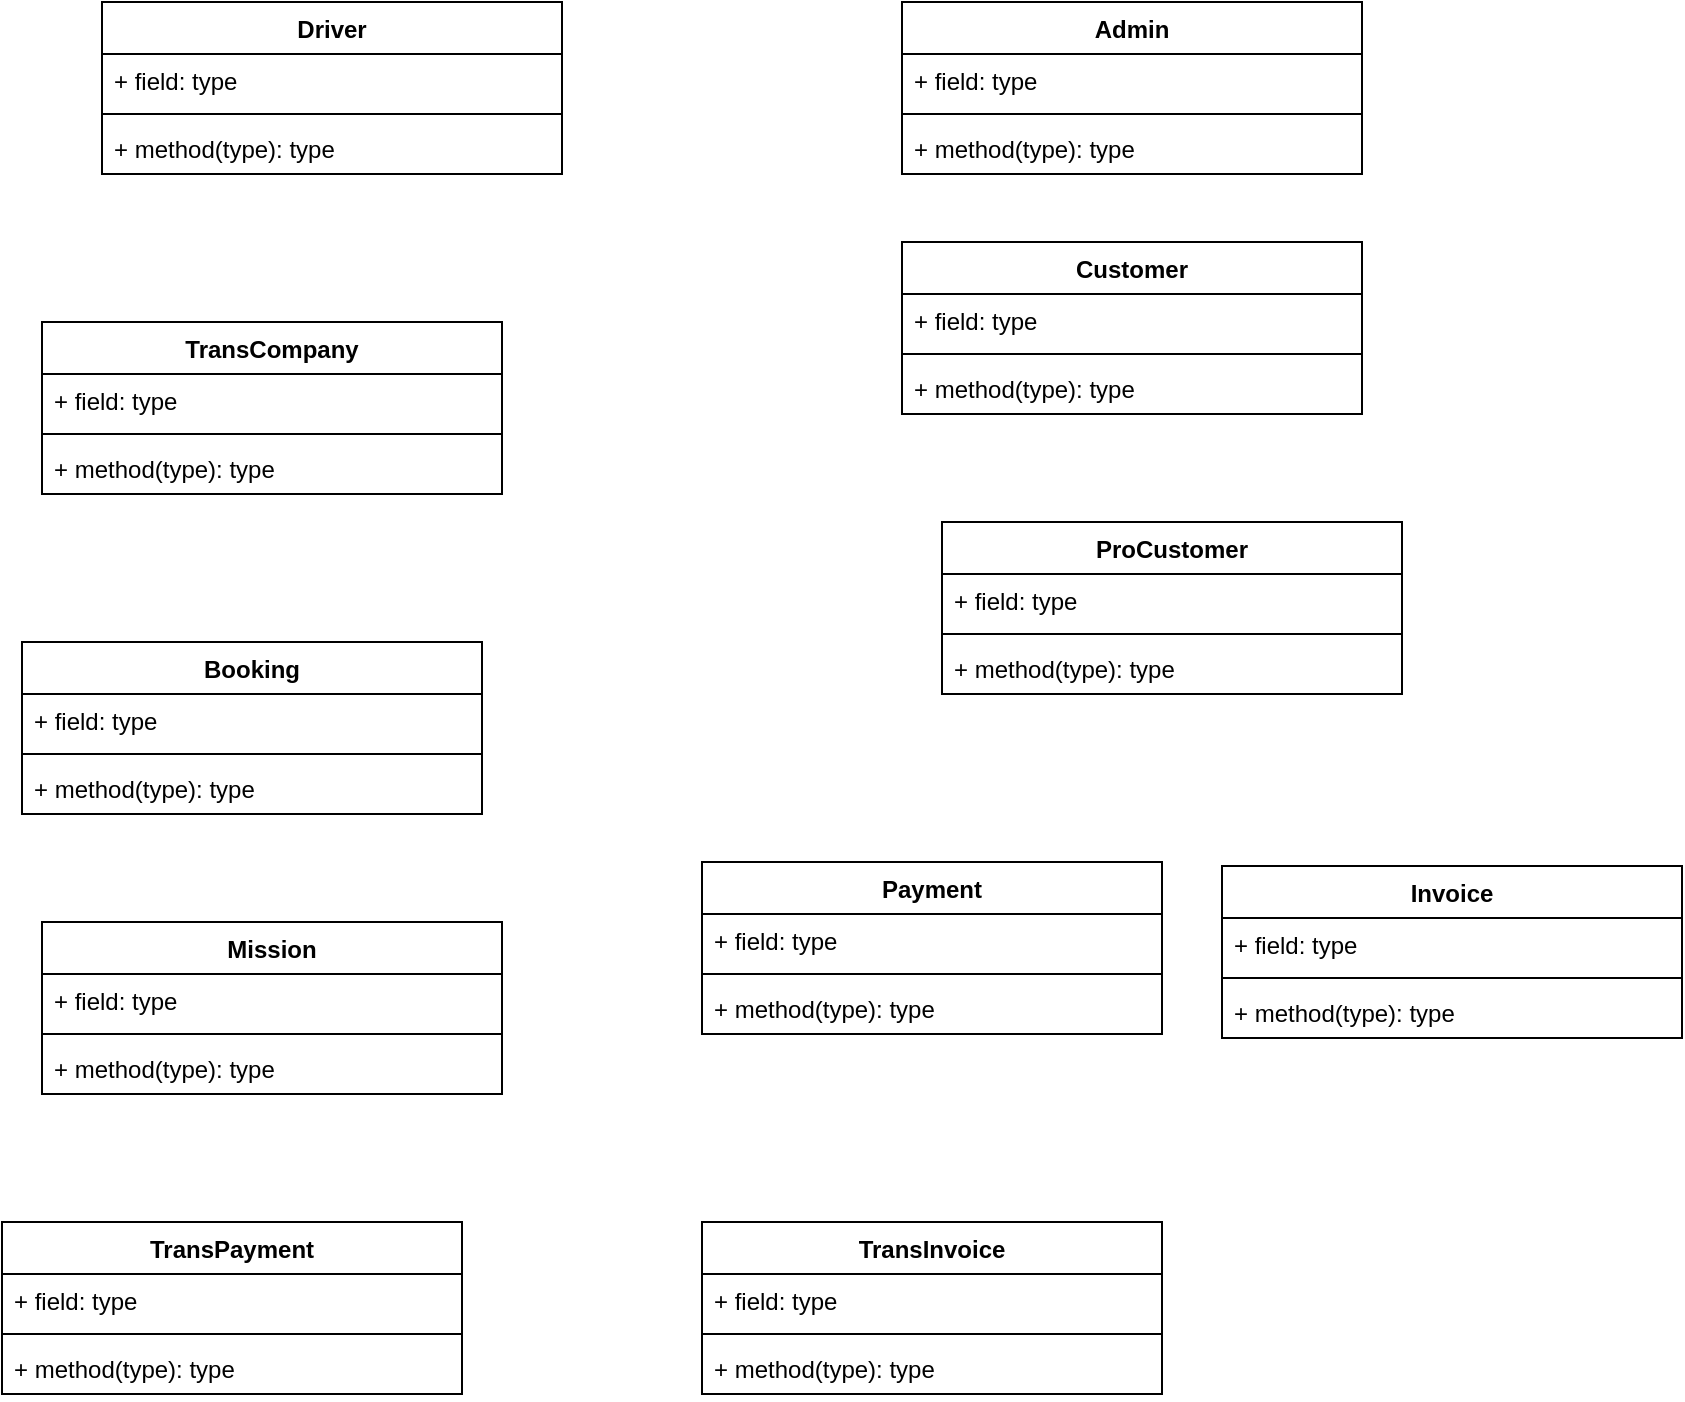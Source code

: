 <mxfile version="14.2.9" type="browser" pages="2"><diagram id="emoU1x5nqO9VEgHDShzO" name="Page-1"><mxGraphModel dx="1554" dy="851" grid="1" gridSize="10" guides="1" tooltips="1" connect="1" arrows="1" fold="1" page="1" pageScale="1" pageWidth="1169" pageHeight="827" math="0" shadow="0"><root><mxCell id="0"/><mxCell id="1" parent="0"/><mxCell id="KuOO_7pDTJIR1sY6ERuw-1" value="Admin" style="swimlane;fontStyle=1;align=center;verticalAlign=top;childLayout=stackLayout;horizontal=1;startSize=26;horizontalStack=0;resizeParent=1;resizeParentMax=0;resizeLast=0;collapsible=1;marginBottom=0;" parent="1" vertex="1"><mxGeometry x="500" y="60" width="230" height="86" as="geometry"/></mxCell><mxCell id="KuOO_7pDTJIR1sY6ERuw-2" value="+ field: type" style="text;strokeColor=none;fillColor=none;align=left;verticalAlign=top;spacingLeft=4;spacingRight=4;overflow=hidden;rotatable=0;points=[[0,0.5],[1,0.5]];portConstraint=eastwest;" parent="KuOO_7pDTJIR1sY6ERuw-1" vertex="1"><mxGeometry y="26" width="230" height="26" as="geometry"/></mxCell><mxCell id="KuOO_7pDTJIR1sY6ERuw-3" value="" style="line;strokeWidth=1;fillColor=none;align=left;verticalAlign=middle;spacingTop=-1;spacingLeft=3;spacingRight=3;rotatable=0;labelPosition=right;points=[];portConstraint=eastwest;" parent="KuOO_7pDTJIR1sY6ERuw-1" vertex="1"><mxGeometry y="52" width="230" height="8" as="geometry"/></mxCell><mxCell id="KuOO_7pDTJIR1sY6ERuw-4" value="+ method(type): type" style="text;strokeColor=none;fillColor=none;align=left;verticalAlign=top;spacingLeft=4;spacingRight=4;overflow=hidden;rotatable=0;points=[[0,0.5],[1,0.5]];portConstraint=eastwest;" parent="KuOO_7pDTJIR1sY6ERuw-1" vertex="1"><mxGeometry y="60" width="230" height="26" as="geometry"/></mxCell><mxCell id="KuOO_7pDTJIR1sY6ERuw-5" value="TransCompany" style="swimlane;fontStyle=1;align=center;verticalAlign=top;childLayout=stackLayout;horizontal=1;startSize=26;horizontalStack=0;resizeParent=1;resizeParentMax=0;resizeLast=0;collapsible=1;marginBottom=0;" parent="1" vertex="1"><mxGeometry x="70" y="220" width="230" height="86" as="geometry"/></mxCell><mxCell id="KuOO_7pDTJIR1sY6ERuw-6" value="+ field: type" style="text;strokeColor=none;fillColor=none;align=left;verticalAlign=top;spacingLeft=4;spacingRight=4;overflow=hidden;rotatable=0;points=[[0,0.5],[1,0.5]];portConstraint=eastwest;" parent="KuOO_7pDTJIR1sY6ERuw-5" vertex="1"><mxGeometry y="26" width="230" height="26" as="geometry"/></mxCell><mxCell id="KuOO_7pDTJIR1sY6ERuw-7" value="" style="line;strokeWidth=1;fillColor=none;align=left;verticalAlign=middle;spacingTop=-1;spacingLeft=3;spacingRight=3;rotatable=0;labelPosition=right;points=[];portConstraint=eastwest;" parent="KuOO_7pDTJIR1sY6ERuw-5" vertex="1"><mxGeometry y="52" width="230" height="8" as="geometry"/></mxCell><mxCell id="KuOO_7pDTJIR1sY6ERuw-8" value="+ method(type): type" style="text;strokeColor=none;fillColor=none;align=left;verticalAlign=top;spacingLeft=4;spacingRight=4;overflow=hidden;rotatable=0;points=[[0,0.5],[1,0.5]];portConstraint=eastwest;" parent="KuOO_7pDTJIR1sY6ERuw-5" vertex="1"><mxGeometry y="60" width="230" height="26" as="geometry"/></mxCell><mxCell id="KuOO_7pDTJIR1sY6ERuw-9" value="Driver" style="swimlane;fontStyle=1;align=center;verticalAlign=top;childLayout=stackLayout;horizontal=1;startSize=26;horizontalStack=0;resizeParent=1;resizeParentMax=0;resizeLast=0;collapsible=1;marginBottom=0;" parent="1" vertex="1"><mxGeometry x="100" y="60" width="230" height="86" as="geometry"/></mxCell><mxCell id="KuOO_7pDTJIR1sY6ERuw-10" value="+ field: type" style="text;strokeColor=none;fillColor=none;align=left;verticalAlign=top;spacingLeft=4;spacingRight=4;overflow=hidden;rotatable=0;points=[[0,0.5],[1,0.5]];portConstraint=eastwest;" parent="KuOO_7pDTJIR1sY6ERuw-9" vertex="1"><mxGeometry y="26" width="230" height="26" as="geometry"/></mxCell><mxCell id="KuOO_7pDTJIR1sY6ERuw-11" value="" style="line;strokeWidth=1;fillColor=none;align=left;verticalAlign=middle;spacingTop=-1;spacingLeft=3;spacingRight=3;rotatable=0;labelPosition=right;points=[];portConstraint=eastwest;" parent="KuOO_7pDTJIR1sY6ERuw-9" vertex="1"><mxGeometry y="52" width="230" height="8" as="geometry"/></mxCell><mxCell id="KuOO_7pDTJIR1sY6ERuw-12" value="+ method(type): type" style="text;strokeColor=none;fillColor=none;align=left;verticalAlign=top;spacingLeft=4;spacingRight=4;overflow=hidden;rotatable=0;points=[[0,0.5],[1,0.5]];portConstraint=eastwest;" parent="KuOO_7pDTJIR1sY6ERuw-9" vertex="1"><mxGeometry y="60" width="230" height="26" as="geometry"/></mxCell><mxCell id="KuOO_7pDTJIR1sY6ERuw-13" value="Customer" style="swimlane;fontStyle=1;align=center;verticalAlign=top;childLayout=stackLayout;horizontal=1;startSize=26;horizontalStack=0;resizeParent=1;resizeParentMax=0;resizeLast=0;collapsible=1;marginBottom=0;" parent="1" vertex="1"><mxGeometry x="500" y="180" width="230" height="86" as="geometry"/></mxCell><mxCell id="KuOO_7pDTJIR1sY6ERuw-14" value="+ field: type" style="text;strokeColor=none;fillColor=none;align=left;verticalAlign=top;spacingLeft=4;spacingRight=4;overflow=hidden;rotatable=0;points=[[0,0.5],[1,0.5]];portConstraint=eastwest;" parent="KuOO_7pDTJIR1sY6ERuw-13" vertex="1"><mxGeometry y="26" width="230" height="26" as="geometry"/></mxCell><mxCell id="KuOO_7pDTJIR1sY6ERuw-15" value="" style="line;strokeWidth=1;fillColor=none;align=left;verticalAlign=middle;spacingTop=-1;spacingLeft=3;spacingRight=3;rotatable=0;labelPosition=right;points=[];portConstraint=eastwest;" parent="KuOO_7pDTJIR1sY6ERuw-13" vertex="1"><mxGeometry y="52" width="230" height="8" as="geometry"/></mxCell><mxCell id="KuOO_7pDTJIR1sY6ERuw-16" value="+ method(type): type" style="text;strokeColor=none;fillColor=none;align=left;verticalAlign=top;spacingLeft=4;spacingRight=4;overflow=hidden;rotatable=0;points=[[0,0.5],[1,0.5]];portConstraint=eastwest;" parent="KuOO_7pDTJIR1sY6ERuw-13" vertex="1"><mxGeometry y="60" width="230" height="26" as="geometry"/></mxCell><mxCell id="KuOO_7pDTJIR1sY6ERuw-17" value="ProCustomer" style="swimlane;fontStyle=1;align=center;verticalAlign=top;childLayout=stackLayout;horizontal=1;startSize=26;horizontalStack=0;resizeParent=1;resizeParentMax=0;resizeLast=0;collapsible=1;marginBottom=0;" parent="1" vertex="1"><mxGeometry x="520" y="320" width="230" height="86" as="geometry"/></mxCell><mxCell id="KuOO_7pDTJIR1sY6ERuw-18" value="+ field: type" style="text;strokeColor=none;fillColor=none;align=left;verticalAlign=top;spacingLeft=4;spacingRight=4;overflow=hidden;rotatable=0;points=[[0,0.5],[1,0.5]];portConstraint=eastwest;" parent="KuOO_7pDTJIR1sY6ERuw-17" vertex="1"><mxGeometry y="26" width="230" height="26" as="geometry"/></mxCell><mxCell id="KuOO_7pDTJIR1sY6ERuw-19" value="" style="line;strokeWidth=1;fillColor=none;align=left;verticalAlign=middle;spacingTop=-1;spacingLeft=3;spacingRight=3;rotatable=0;labelPosition=right;points=[];portConstraint=eastwest;" parent="KuOO_7pDTJIR1sY6ERuw-17" vertex="1"><mxGeometry y="52" width="230" height="8" as="geometry"/></mxCell><mxCell id="KuOO_7pDTJIR1sY6ERuw-20" value="+ method(type): type" style="text;strokeColor=none;fillColor=none;align=left;verticalAlign=top;spacingLeft=4;spacingRight=4;overflow=hidden;rotatable=0;points=[[0,0.5],[1,0.5]];portConstraint=eastwest;" parent="KuOO_7pDTJIR1sY6ERuw-17" vertex="1"><mxGeometry y="60" width="230" height="26" as="geometry"/></mxCell><mxCell id="KuOO_7pDTJIR1sY6ERuw-21" value="Booking" style="swimlane;fontStyle=1;align=center;verticalAlign=top;childLayout=stackLayout;horizontal=1;startSize=26;horizontalStack=0;resizeParent=1;resizeParentMax=0;resizeLast=0;collapsible=1;marginBottom=0;" parent="1" vertex="1"><mxGeometry x="60" y="380" width="230" height="86" as="geometry"/></mxCell><mxCell id="KuOO_7pDTJIR1sY6ERuw-22" value="+ field: type" style="text;strokeColor=none;fillColor=none;align=left;verticalAlign=top;spacingLeft=4;spacingRight=4;overflow=hidden;rotatable=0;points=[[0,0.5],[1,0.5]];portConstraint=eastwest;" parent="KuOO_7pDTJIR1sY6ERuw-21" vertex="1"><mxGeometry y="26" width="230" height="26" as="geometry"/></mxCell><mxCell id="KuOO_7pDTJIR1sY6ERuw-23" value="" style="line;strokeWidth=1;fillColor=none;align=left;verticalAlign=middle;spacingTop=-1;spacingLeft=3;spacingRight=3;rotatable=0;labelPosition=right;points=[];portConstraint=eastwest;" parent="KuOO_7pDTJIR1sY6ERuw-21" vertex="1"><mxGeometry y="52" width="230" height="8" as="geometry"/></mxCell><mxCell id="KuOO_7pDTJIR1sY6ERuw-24" value="+ method(type): type" style="text;strokeColor=none;fillColor=none;align=left;verticalAlign=top;spacingLeft=4;spacingRight=4;overflow=hidden;rotatable=0;points=[[0,0.5],[1,0.5]];portConstraint=eastwest;" parent="KuOO_7pDTJIR1sY6ERuw-21" vertex="1"><mxGeometry y="60" width="230" height="26" as="geometry"/></mxCell><mxCell id="KuOO_7pDTJIR1sY6ERuw-25" value="Mission" style="swimlane;fontStyle=1;align=center;verticalAlign=top;childLayout=stackLayout;horizontal=1;startSize=26;horizontalStack=0;resizeParent=1;resizeParentMax=0;resizeLast=0;collapsible=1;marginBottom=0;" parent="1" vertex="1"><mxGeometry x="70" y="520" width="230" height="86" as="geometry"/></mxCell><mxCell id="KuOO_7pDTJIR1sY6ERuw-26" value="+ field: type" style="text;strokeColor=none;fillColor=none;align=left;verticalAlign=top;spacingLeft=4;spacingRight=4;overflow=hidden;rotatable=0;points=[[0,0.5],[1,0.5]];portConstraint=eastwest;" parent="KuOO_7pDTJIR1sY6ERuw-25" vertex="1"><mxGeometry y="26" width="230" height="26" as="geometry"/></mxCell><mxCell id="KuOO_7pDTJIR1sY6ERuw-27" value="" style="line;strokeWidth=1;fillColor=none;align=left;verticalAlign=middle;spacingTop=-1;spacingLeft=3;spacingRight=3;rotatable=0;labelPosition=right;points=[];portConstraint=eastwest;" parent="KuOO_7pDTJIR1sY6ERuw-25" vertex="1"><mxGeometry y="52" width="230" height="8" as="geometry"/></mxCell><mxCell id="KuOO_7pDTJIR1sY6ERuw-28" value="+ method(type): type" style="text;strokeColor=none;fillColor=none;align=left;verticalAlign=top;spacingLeft=4;spacingRight=4;overflow=hidden;rotatable=0;points=[[0,0.5],[1,0.5]];portConstraint=eastwest;" parent="KuOO_7pDTJIR1sY6ERuw-25" vertex="1"><mxGeometry y="60" width="230" height="26" as="geometry"/></mxCell><mxCell id="KuOO_7pDTJIR1sY6ERuw-33" value="TransInvoice" style="swimlane;fontStyle=1;align=center;verticalAlign=top;childLayout=stackLayout;horizontal=1;startSize=26;horizontalStack=0;resizeParent=1;resizeParentMax=0;resizeLast=0;collapsible=1;marginBottom=0;" parent="1" vertex="1"><mxGeometry x="400" y="670" width="230" height="86" as="geometry"/></mxCell><mxCell id="KuOO_7pDTJIR1sY6ERuw-34" value="+ field: type" style="text;strokeColor=none;fillColor=none;align=left;verticalAlign=top;spacingLeft=4;spacingRight=4;overflow=hidden;rotatable=0;points=[[0,0.5],[1,0.5]];portConstraint=eastwest;" parent="KuOO_7pDTJIR1sY6ERuw-33" vertex="1"><mxGeometry y="26" width="230" height="26" as="geometry"/></mxCell><mxCell id="KuOO_7pDTJIR1sY6ERuw-35" value="" style="line;strokeWidth=1;fillColor=none;align=left;verticalAlign=middle;spacingTop=-1;spacingLeft=3;spacingRight=3;rotatable=0;labelPosition=right;points=[];portConstraint=eastwest;" parent="KuOO_7pDTJIR1sY6ERuw-33" vertex="1"><mxGeometry y="52" width="230" height="8" as="geometry"/></mxCell><mxCell id="KuOO_7pDTJIR1sY6ERuw-36" value="+ method(type): type" style="text;strokeColor=none;fillColor=none;align=left;verticalAlign=top;spacingLeft=4;spacingRight=4;overflow=hidden;rotatable=0;points=[[0,0.5],[1,0.5]];portConstraint=eastwest;" parent="KuOO_7pDTJIR1sY6ERuw-33" vertex="1"><mxGeometry y="60" width="230" height="26" as="geometry"/></mxCell><mxCell id="KuOO_7pDTJIR1sY6ERuw-37" value="Payment" style="swimlane;fontStyle=1;align=center;verticalAlign=top;childLayout=stackLayout;horizontal=1;startSize=26;horizontalStack=0;resizeParent=1;resizeParentMax=0;resizeLast=0;collapsible=1;marginBottom=0;" parent="1" vertex="1"><mxGeometry x="400" y="490" width="230" height="86" as="geometry"/></mxCell><mxCell id="KuOO_7pDTJIR1sY6ERuw-38" value="+ field: type" style="text;strokeColor=none;fillColor=none;align=left;verticalAlign=top;spacingLeft=4;spacingRight=4;overflow=hidden;rotatable=0;points=[[0,0.5],[1,0.5]];portConstraint=eastwest;" parent="KuOO_7pDTJIR1sY6ERuw-37" vertex="1"><mxGeometry y="26" width="230" height="26" as="geometry"/></mxCell><mxCell id="KuOO_7pDTJIR1sY6ERuw-39" value="" style="line;strokeWidth=1;fillColor=none;align=left;verticalAlign=middle;spacingTop=-1;spacingLeft=3;spacingRight=3;rotatable=0;labelPosition=right;points=[];portConstraint=eastwest;" parent="KuOO_7pDTJIR1sY6ERuw-37" vertex="1"><mxGeometry y="52" width="230" height="8" as="geometry"/></mxCell><mxCell id="KuOO_7pDTJIR1sY6ERuw-40" value="+ method(type): type" style="text;strokeColor=none;fillColor=none;align=left;verticalAlign=top;spacingLeft=4;spacingRight=4;overflow=hidden;rotatable=0;points=[[0,0.5],[1,0.5]];portConstraint=eastwest;" parent="KuOO_7pDTJIR1sY6ERuw-37" vertex="1"><mxGeometry y="60" width="230" height="26" as="geometry"/></mxCell><mxCell id="KuOO_7pDTJIR1sY6ERuw-42" value="TransPayment" style="swimlane;fontStyle=1;align=center;verticalAlign=top;childLayout=stackLayout;horizontal=1;startSize=26;horizontalStack=0;resizeParent=1;resizeParentMax=0;resizeLast=0;collapsible=1;marginBottom=0;" parent="1" vertex="1"><mxGeometry x="50" y="670" width="230" height="86" as="geometry"/></mxCell><mxCell id="KuOO_7pDTJIR1sY6ERuw-43" value="+ field: type" style="text;strokeColor=none;fillColor=none;align=left;verticalAlign=top;spacingLeft=4;spacingRight=4;overflow=hidden;rotatable=0;points=[[0,0.5],[1,0.5]];portConstraint=eastwest;" parent="KuOO_7pDTJIR1sY6ERuw-42" vertex="1"><mxGeometry y="26" width="230" height="26" as="geometry"/></mxCell><mxCell id="KuOO_7pDTJIR1sY6ERuw-44" value="" style="line;strokeWidth=1;fillColor=none;align=left;verticalAlign=middle;spacingTop=-1;spacingLeft=3;spacingRight=3;rotatable=0;labelPosition=right;points=[];portConstraint=eastwest;" parent="KuOO_7pDTJIR1sY6ERuw-42" vertex="1"><mxGeometry y="52" width="230" height="8" as="geometry"/></mxCell><mxCell id="KuOO_7pDTJIR1sY6ERuw-45" value="+ method(type): type" style="text;strokeColor=none;fillColor=none;align=left;verticalAlign=top;spacingLeft=4;spacingRight=4;overflow=hidden;rotatable=0;points=[[0,0.5],[1,0.5]];portConstraint=eastwest;" parent="KuOO_7pDTJIR1sY6ERuw-42" vertex="1"><mxGeometry y="60" width="230" height="26" as="geometry"/></mxCell><mxCell id="KuOO_7pDTJIR1sY6ERuw-29" value="Invoice" style="swimlane;fontStyle=1;align=center;verticalAlign=top;childLayout=stackLayout;horizontal=1;startSize=26;horizontalStack=0;resizeParent=1;resizeParentMax=0;resizeLast=0;collapsible=1;marginBottom=0;" parent="1" vertex="1"><mxGeometry x="660" y="492" width="230" height="86" as="geometry"/></mxCell><mxCell id="KuOO_7pDTJIR1sY6ERuw-30" value="+ field: type" style="text;strokeColor=none;fillColor=none;align=left;verticalAlign=top;spacingLeft=4;spacingRight=4;overflow=hidden;rotatable=0;points=[[0,0.5],[1,0.5]];portConstraint=eastwest;" parent="KuOO_7pDTJIR1sY6ERuw-29" vertex="1"><mxGeometry y="26" width="230" height="26" as="geometry"/></mxCell><mxCell id="KuOO_7pDTJIR1sY6ERuw-31" value="" style="line;strokeWidth=1;fillColor=none;align=left;verticalAlign=middle;spacingTop=-1;spacingLeft=3;spacingRight=3;rotatable=0;labelPosition=right;points=[];portConstraint=eastwest;" parent="KuOO_7pDTJIR1sY6ERuw-29" vertex="1"><mxGeometry y="52" width="230" height="8" as="geometry"/></mxCell><mxCell id="KuOO_7pDTJIR1sY6ERuw-32" value="+ method(type): type" style="text;strokeColor=none;fillColor=none;align=left;verticalAlign=top;spacingLeft=4;spacingRight=4;overflow=hidden;rotatable=0;points=[[0,0.5],[1,0.5]];portConstraint=eastwest;" parent="KuOO_7pDTJIR1sY6ERuw-29" vertex="1"><mxGeometry y="60" width="230" height="26" as="geometry"/></mxCell></root></mxGraphModel></diagram><diagram id="LLFzc17lpZxgN8_OgWI-" name="Page-2"><mxGraphModel dx="1554" dy="851" grid="0" gridSize="10" guides="1" tooltips="1" connect="1" arrows="1" fold="1" page="0" pageScale="1" pageWidth="1169" pageHeight="827" math="0" shadow="0"><root><mxCell id="p502leMbT9vu24kWBY64-0"/><mxCell id="p502leMbT9vu24kWBY64-1" parent="p502leMbT9vu24kWBY64-0"/><mxCell id="msqgYgZvrVYm2vorMt4F-0" value="Admin&#10;" style="swimlane;fontStyle=1;align=center;verticalAlign=top;childLayout=stackLayout;horizontal=1;startSize=26;horizontalStack=0;resizeParent=1;resizeParentMax=0;resizeLast=0;collapsible=1;marginBottom=0;" parent="p502leMbT9vu24kWBY64-1" vertex="1"><mxGeometry x="10" y="30" width="240" height="450" as="geometry"><mxRectangle x="120" y="60" width="70" height="26" as="alternateBounds"/></mxGeometry></mxCell><mxCell id="msqgYgZvrVYm2vorMt4F-1" value="+ accountType: Enum (superadmin,admin)" style="text;strokeColor=none;fillColor=#A9C4EB;align=left;verticalAlign=top;spacingLeft=4;spacingRight=4;overflow=hidden;rotatable=0;points=[[0,0.5],[1,0.5]];portConstraint=eastwest;shadow=1;" parent="msqgYgZvrVYm2vorMt4F-0" vertex="1"><mxGeometry y="26" width="240" height="26" as="geometry"/></mxCell><mxCell id="msqgYgZvrVYm2vorMt4F-9" value="+ firstName: String" style="text;strokeColor=none;fillColor=#A9C4EB;align=left;verticalAlign=top;spacingLeft=4;spacingRight=4;overflow=hidden;rotatable=0;points=[[0,0.5],[1,0.5]];portConstraint=eastwest;" parent="msqgYgZvrVYm2vorMt4F-0" vertex="1"><mxGeometry y="52" width="240" height="26" as="geometry"/></mxCell><mxCell id="msqgYgZvrVYm2vorMt4F-10" value="+ lastName: String" style="text;strokeColor=none;fillColor=#A9C4EB;align=left;verticalAlign=top;spacingLeft=4;spacingRight=4;overflow=hidden;rotatable=0;points=[[0,0.5],[1,0.5]];portConstraint=eastwest;" parent="msqgYgZvrVYm2vorMt4F-0" vertex="1"><mxGeometry y="78" width="240" height="26" as="geometry"/></mxCell><mxCell id="msqgYgZvrVYm2vorMt4F-11" value="+ email: String" style="text;strokeColor=none;fillColor=#A9C4EB;align=left;verticalAlign=top;spacingLeft=4;spacingRight=4;overflow=hidden;rotatable=0;points=[[0,0.5],[1,0.5]];portConstraint=eastwest;" parent="msqgYgZvrVYm2vorMt4F-0" vertex="1"><mxGeometry y="104" width="240" height="26" as="geometry"/></mxCell><mxCell id="msqgYgZvrVYm2vorMt4F-12" value="+ password: String" style="text;strokeColor=none;fillColor=#A9C4EB;align=left;verticalAlign=top;spacingLeft=4;spacingRight=4;overflow=hidden;rotatable=0;points=[[0,0.5],[1,0.5]];portConstraint=eastwest;" parent="msqgYgZvrVYm2vorMt4F-0" vertex="1"><mxGeometry y="130" width="240" height="26" as="geometry"/></mxCell><mxCell id="msqgYgZvrVYm2vorMt4F-13" value="+ phone: String" style="text;strokeColor=none;fillColor=#A9C4EB;align=left;verticalAlign=top;spacingLeft=4;spacingRight=4;overflow=hidden;rotatable=0;points=[[0,0.5],[1,0.5]];portConstraint=eastwest;" parent="msqgYgZvrVYm2vorMt4F-0" vertex="1"><mxGeometry y="156" width="240" height="26" as="geometry"/></mxCell><mxCell id="msqgYgZvrVYm2vorMt4F-14" value="+ adminCreatedAt: Date" style="text;strokeColor=none;fillColor=#A9C4EB;align=left;verticalAlign=top;spacingLeft=4;spacingRight=4;overflow=hidden;rotatable=0;points=[[0,0.5],[1,0.5]];portConstraint=eastwest;" parent="msqgYgZvrVYm2vorMt4F-0" vertex="1"><mxGeometry y="182" width="240" height="26" as="geometry"/></mxCell><mxCell id="msqgYgZvrVYm2vorMt4F-15" value="+ adminUpdatedAt: Date" style="text;strokeColor=none;fillColor=#A9C4EB;align=left;verticalAlign=top;spacingLeft=4;spacingRight=4;overflow=hidden;rotatable=0;points=[[0,0.5],[1,0.5]];portConstraint=eastwest;" parent="msqgYgZvrVYm2vorMt4F-0" vertex="1"><mxGeometry y="208" width="240" height="26" as="geometry"/></mxCell><mxCell id="msqgYgZvrVYm2vorMt4F-16" value="+ lastLogin: Date" style="text;strokeColor=none;fillColor=#A9C4EB;align=left;verticalAlign=top;spacingLeft=4;spacingRight=4;overflow=hidden;rotatable=0;points=[[0,0.5],[1,0.5]];portConstraint=eastwest;" parent="msqgYgZvrVYm2vorMt4F-0" vertex="1"><mxGeometry y="234" width="240" height="26" as="geometry"/></mxCell><mxCell id="msqgYgZvrVYm2vorMt4F-17" value="+ status: Boolean" style="text;strokeColor=none;fillColor=#A9C4EB;align=left;verticalAlign=top;spacingLeft=4;spacingRight=4;overflow=hidden;rotatable=0;points=[[0,0.5],[1,0.5]];portConstraint=eastwest;" parent="msqgYgZvrVYm2vorMt4F-0" vertex="1"><mxGeometry y="260" width="240" height="26" as="geometry"/></mxCell><mxCell id="msqgYgZvrVYm2vorMt4F-18" value="+ avatar: String" style="text;strokeColor=none;fillColor=#A9C4EB;align=left;verticalAlign=top;spacingLeft=4;spacingRight=4;overflow=hidden;rotatable=0;points=[[0,0.5],[1,0.5]];portConstraint=eastwest;" parent="msqgYgZvrVYm2vorMt4F-0" vertex="1"><mxGeometry y="286" width="240" height="26" as="geometry"/></mxCell><mxCell id="msqgYgZvrVYm2vorMt4F-2" value="" style="line;strokeWidth=1;fillColor=none;align=left;verticalAlign=middle;spacingTop=-1;spacingLeft=3;spacingRight=3;rotatable=0;labelPosition=right;points=[];portConstraint=eastwest;" parent="msqgYgZvrVYm2vorMt4F-0" vertex="1"><mxGeometry y="312" width="240" height="8" as="geometry"/></mxCell><mxCell id="msqgYgZvrVYm2vorMt4F-3" value="+ lookup(email): Object" style="text;strokeColor=none;align=left;verticalAlign=top;spacingLeft=4;spacingRight=4;overflow=hidden;rotatable=0;points=[[0,0.5],[1,0.5]];portConstraint=eastwest;fillColor=#FFCE9F;" parent="msqgYgZvrVYm2vorMt4F-0" vertex="1"><mxGeometry y="320" width="240" height="26" as="geometry"/></mxCell><mxCell id="msqgYgZvrVYm2vorMt4F-19" value="+ generateAuthToken(): String" style="text;strokeColor=none;align=left;verticalAlign=top;spacingLeft=4;spacingRight=4;overflow=hidden;rotatable=0;points=[[0,0.5],[1,0.5]];portConstraint=eastwest;fillColor=#FFCE9F;" parent="msqgYgZvrVYm2vorMt4F-0" vertex="1"><mxGeometry y="346" width="240" height="26" as="geometry"/></mxCell><mxCell id="msqgYgZvrVYm2vorMt4F-20" value="+ validateAdminLogin()" style="text;strokeColor=none;align=left;verticalAlign=top;spacingLeft=4;spacingRight=4;overflow=hidden;rotatable=0;points=[[0,0.5],[1,0.5]];portConstraint=eastwest;fillColor=#FFCE9F;" parent="msqgYgZvrVYm2vorMt4F-0" vertex="1"><mxGeometry y="372" width="240" height="26" as="geometry"/></mxCell><mxCell id="msqgYgZvrVYm2vorMt4F-21" value="+ validateAdminCreation()" style="text;strokeColor=none;align=left;verticalAlign=top;spacingLeft=4;spacingRight=4;overflow=hidden;rotatable=0;points=[[0,0.5],[1,0.5]];portConstraint=eastwest;fillColor=#FFCE9F;" parent="msqgYgZvrVYm2vorMt4F-0" vertex="1"><mxGeometry y="398" width="240" height="26" as="geometry"/></mxCell><mxCell id="msqgYgZvrVYm2vorMt4F-22" value="+ validateAdminUpdate()" style="text;strokeColor=none;align=left;verticalAlign=top;spacingLeft=4;spacingRight=4;overflow=hidden;rotatable=0;points=[[0,0.5],[1,0.5]];portConstraint=eastwest;fillColor=#FFCE9F;" parent="msqgYgZvrVYm2vorMt4F-0" vertex="1"><mxGeometry y="424" width="240" height="26" as="geometry"/></mxCell><mxCell id="msqgYgZvrVYm2vorMt4F-23" value="Customer" style="swimlane;fontStyle=1;align=center;verticalAlign=top;childLayout=stackLayout;horizontal=1;startSize=26;horizontalStack=0;resizeParent=1;resizeParentMax=0;resizeLast=0;collapsible=1;marginBottom=0;" parent="p502leMbT9vu24kWBY64-1" vertex="1"><mxGeometry x="280" y="30" width="220" height="632" as="geometry"><mxRectangle x="120" y="60" width="70" height="26" as="alternateBounds"/></mxGeometry></mxCell><mxCell id="msqgYgZvrVYm2vorMt4F-24" value="+ accountType: Enum (particular, pro)" style="text;strokeColor=none;fillColor=#A9C4EB;align=left;verticalAlign=top;spacingLeft=4;spacingRight=4;overflow=hidden;rotatable=0;points=[[0,0.5],[1,0.5]];portConstraint=eastwest;shadow=1;" parent="msqgYgZvrVYm2vorMt4F-23" vertex="1"><mxGeometry y="26" width="220" height="26" as="geometry"/></mxCell><mxCell id="msqgYgZvrVYm2vorMt4F-25" value="+ firstName: String" style="text;strokeColor=none;fillColor=#A9C4EB;align=left;verticalAlign=top;spacingLeft=4;spacingRight=4;overflow=hidden;rotatable=0;points=[[0,0.5],[1,0.5]];portConstraint=eastwest;" parent="msqgYgZvrVYm2vorMt4F-23" vertex="1"><mxGeometry y="52" width="220" height="26" as="geometry"/></mxCell><mxCell id="msqgYgZvrVYm2vorMt4F-26" value="+ lastName: String" style="text;strokeColor=none;fillColor=#A9C4EB;align=left;verticalAlign=top;spacingLeft=4;spacingRight=4;overflow=hidden;rotatable=0;points=[[0,0.5],[1,0.5]];portConstraint=eastwest;" parent="msqgYgZvrVYm2vorMt4F-23" vertex="1"><mxGeometry y="78" width="220" height="26" as="geometry"/></mxCell><mxCell id="msqgYgZvrVYm2vorMt4F-27" value="+ email: String" style="text;strokeColor=none;fillColor=#A9C4EB;align=left;verticalAlign=top;spacingLeft=4;spacingRight=4;overflow=hidden;rotatable=0;points=[[0,0.5],[1,0.5]];portConstraint=eastwest;" parent="msqgYgZvrVYm2vorMt4F-23" vertex="1"><mxGeometry y="104" width="220" height="26" as="geometry"/></mxCell><mxCell id="msqgYgZvrVYm2vorMt4F-28" value="+ password: String" style="text;strokeColor=none;fillColor=#A9C4EB;align=left;verticalAlign=top;spacingLeft=4;spacingRight=4;overflow=hidden;rotatable=0;points=[[0,0.5],[1,0.5]];portConstraint=eastwest;" parent="msqgYgZvrVYm2vorMt4F-23" vertex="1"><mxGeometry y="130" width="220" height="26" as="geometry"/></mxCell><mxCell id="msqgYgZvrVYm2vorMt4F-29" value="+ phone: String" style="text;strokeColor=none;fillColor=#A9C4EB;align=left;verticalAlign=top;spacingLeft=4;spacingRight=4;overflow=hidden;rotatable=0;points=[[0,0.5],[1,0.5]];portConstraint=eastwest;" parent="msqgYgZvrVYm2vorMt4F-23" vertex="1"><mxGeometry y="156" width="220" height="26" as="geometry"/></mxCell><mxCell id="msqgYgZvrVYm2vorMt4F-41" value="+ address: String" style="text;strokeColor=none;fillColor=#A9C4EB;align=left;verticalAlign=top;spacingLeft=4;spacingRight=4;overflow=hidden;rotatable=0;points=[[0,0.5],[1,0.5]];portConstraint=eastwest;" parent="msqgYgZvrVYm2vorMt4F-23" vertex="1"><mxGeometry y="182" width="220" height="26" as="geometry"/></mxCell><mxCell id="msqgYgZvrVYm2vorMt4F-46" value="+ zipcode: String" style="text;strokeColor=none;fillColor=#A9C4EB;align=left;verticalAlign=top;spacingLeft=4;spacingRight=4;overflow=hidden;rotatable=0;points=[[0,0.5],[1,0.5]];portConstraint=eastwest;" parent="msqgYgZvrVYm2vorMt4F-23" vertex="1"><mxGeometry y="208" width="220" height="26" as="geometry"/></mxCell><mxCell id="msqgYgZvrVYm2vorMt4F-42" value="+ city: String" style="text;strokeColor=none;fillColor=#A9C4EB;align=left;verticalAlign=top;spacingLeft=4;spacingRight=4;overflow=hidden;rotatable=0;points=[[0,0.5],[1,0.5]];portConstraint=eastwest;" parent="msqgYgZvrVYm2vorMt4F-23" vertex="1"><mxGeometry y="234" width="220" height="26" as="geometry"/></mxCell><mxCell id="msqgYgZvrVYm2vorMt4F-43" value="+ country: String" style="text;strokeColor=none;fillColor=#A9C4EB;align=left;verticalAlign=top;spacingLeft=4;spacingRight=4;overflow=hidden;rotatable=0;points=[[0,0.5],[1,0.5]];portConstraint=eastwest;" parent="msqgYgZvrVYm2vorMt4F-23" vertex="1"><mxGeometry y="260" width="220" height="26" as="geometry"/></mxCell><mxCell id="msqgYgZvrVYm2vorMt4F-44" value="+ company: Company" style="text;strokeColor=none;fillColor=#A9C4EB;align=left;verticalAlign=top;spacingLeft=4;spacingRight=4;overflow=hidden;rotatable=0;points=[[0,0.5],[1,0.5]];portConstraint=eastwest;fontStyle=1" parent="msqgYgZvrVYm2vorMt4F-23" vertex="1"><mxGeometry y="286" width="220" height="26" as="geometry"/></mxCell><mxCell id="msqgYgZvrVYm2vorMt4F-49" value="+ brands: [Brand]" style="text;strokeColor=none;fillColor=#A9C4EB;align=left;verticalAlign=top;spacingLeft=4;spacingRight=4;overflow=hidden;rotatable=0;points=[[0,0.5],[1,0.5]];portConstraint=eastwest;fontStyle=1" parent="msqgYgZvrVYm2vorMt4F-23" vertex="1"><mxGeometry y="312" width="220" height="26" as="geometry"/></mxCell><mxCell id="yekST9xqGNMcBMttjzrr-19" value="+ campaigns: [Campaign]" style="text;strokeColor=none;fillColor=#A9C4EB;align=left;verticalAlign=top;spacingLeft=4;spacingRight=4;overflow=hidden;rotatable=0;points=[[0,0.5],[1,0.5]];portConstraint=eastwest;fontStyle=1" parent="msqgYgZvrVYm2vorMt4F-23" vertex="1"><mxGeometry y="338" width="220" height="26" as="geometry"/></mxCell><mxCell id="msqgYgZvrVYm2vorMt4F-30" value="+ customerCreatedAt: Date" style="text;strokeColor=none;fillColor=#A9C4EB;align=left;verticalAlign=top;spacingLeft=4;spacingRight=4;overflow=hidden;rotatable=0;points=[[0,0.5],[1,0.5]];portConstraint=eastwest;" parent="msqgYgZvrVYm2vorMt4F-23" vertex="1"><mxGeometry y="364" width="220" height="26" as="geometry"/></mxCell><mxCell id="msqgYgZvrVYm2vorMt4F-31" value="+ customerUpdatedAt: Date" style="text;strokeColor=none;fillColor=#A9C4EB;align=left;verticalAlign=top;spacingLeft=4;spacingRight=4;overflow=hidden;rotatable=0;points=[[0,0.5],[1,0.5]];portConstraint=eastwest;" parent="msqgYgZvrVYm2vorMt4F-23" vertex="1"><mxGeometry y="390" width="220" height="26" as="geometry"/></mxCell><mxCell id="msqgYgZvrVYm2vorMt4F-32" value="+ lastLogin: Date" style="text;strokeColor=none;fillColor=#A9C4EB;align=left;verticalAlign=top;spacingLeft=4;spacingRight=4;overflow=hidden;rotatable=0;points=[[0,0.5],[1,0.5]];portConstraint=eastwest;" parent="msqgYgZvrVYm2vorMt4F-23" vertex="1"><mxGeometry y="416" width="220" height="26" as="geometry"/></mxCell><mxCell id="msqgYgZvrVYm2vorMt4F-33" value="+ status: Boolean" style="text;strokeColor=none;fillColor=#A9C4EB;align=left;verticalAlign=top;spacingLeft=4;spacingRight=4;overflow=hidden;rotatable=0;points=[[0,0.5],[1,0.5]];portConstraint=eastwest;" parent="msqgYgZvrVYm2vorMt4F-23" vertex="1"><mxGeometry y="442" width="220" height="26" as="geometry"/></mxCell><mxCell id="msqgYgZvrVYm2vorMt4F-34" value="+ avatar: String" style="text;strokeColor=none;fillColor=#A9C4EB;align=left;verticalAlign=top;spacingLeft=4;spacingRight=4;overflow=hidden;rotatable=0;points=[[0,0.5],[1,0.5]];portConstraint=eastwest;" parent="msqgYgZvrVYm2vorMt4F-23" vertex="1"><mxGeometry y="468" width="220" height="26" as="geometry"/></mxCell><mxCell id="msqgYgZvrVYm2vorMt4F-35" value="" style="line;strokeWidth=1;fillColor=none;align=left;verticalAlign=middle;spacingTop=-1;spacingLeft=3;spacingRight=3;rotatable=0;labelPosition=right;points=[];portConstraint=eastwest;" parent="msqgYgZvrVYm2vorMt4F-23" vertex="1"><mxGeometry y="494" width="220" height="8" as="geometry"/></mxCell><mxCell id="msqgYgZvrVYm2vorMt4F-36" value="+ lookup(email): Object" style="text;strokeColor=none;align=left;verticalAlign=top;spacingLeft=4;spacingRight=4;overflow=hidden;rotatable=0;points=[[0,0.5],[1,0.5]];portConstraint=eastwest;fillColor=#FFCE9F;" parent="msqgYgZvrVYm2vorMt4F-23" vertex="1"><mxGeometry y="502" width="220" height="26" as="geometry"/></mxCell><mxCell id="msqgYgZvrVYm2vorMt4F-37" value="+ generateAuthToken(): String" style="text;strokeColor=none;align=left;verticalAlign=top;spacingLeft=4;spacingRight=4;overflow=hidden;rotatable=0;points=[[0,0.5],[1,0.5]];portConstraint=eastwest;fillColor=#FFCE9F;" parent="msqgYgZvrVYm2vorMt4F-23" vertex="1"><mxGeometry y="528" width="220" height="26" as="geometry"/></mxCell><mxCell id="msqgYgZvrVYm2vorMt4F-38" value="+ validateCustomerLogin()" style="text;strokeColor=none;align=left;verticalAlign=top;spacingLeft=4;spacingRight=4;overflow=hidden;rotatable=0;points=[[0,0.5],[1,0.5]];portConstraint=eastwest;fillColor=#FFCE9F;" parent="msqgYgZvrVYm2vorMt4F-23" vertex="1"><mxGeometry y="554" width="220" height="26" as="geometry"/></mxCell><mxCell id="msqgYgZvrVYm2vorMt4F-39" value="+ validateCustomerSignup()" style="text;strokeColor=none;align=left;verticalAlign=top;spacingLeft=4;spacingRight=4;overflow=hidden;rotatable=0;points=[[0,0.5],[1,0.5]];portConstraint=eastwest;fillColor=#FFCE9F;" parent="msqgYgZvrVYm2vorMt4F-23" vertex="1"><mxGeometry y="580" width="220" height="26" as="geometry"/></mxCell><mxCell id="msqgYgZvrVYm2vorMt4F-40" value="+ validateCustomerUpdate()" style="text;strokeColor=none;align=left;verticalAlign=top;spacingLeft=4;spacingRight=4;overflow=hidden;rotatable=0;points=[[0,0.5],[1,0.5]];portConstraint=eastwest;fillColor=#FFCE9F;" parent="msqgYgZvrVYm2vorMt4F-23" vertex="1"><mxGeometry y="606" width="220" height="26" as="geometry"/></mxCell><mxCell id="msqgYgZvrVYm2vorMt4F-48" style="edgeStyle=orthogonalEdgeStyle;rounded=0;orthogonalLoop=1;jettySize=auto;html=1;" parent="p502leMbT9vu24kWBY64-1" source="msqgYgZvrVYm2vorMt4F-47" target="msqgYgZvrVYm2vorMt4F-44" edge="1"><mxGeometry relative="1" as="geometry"><mxPoint x="550" y="310" as="targetPoint"/><Array as="points"><mxPoint x="590" y="310"/><mxPoint x="590" y="329"/></Array></mxGeometry></mxCell><mxCell id="msqgYgZvrVYm2vorMt4F-47" value="&lt;p style=&quot;margin: 0px ; margin-top: 4px ; text-align: center ; text-decoration: underline&quot;&gt;&lt;b&gt;Company&lt;/b&gt;&lt;/p&gt;&lt;hr&gt;&lt;p style=&quot;margin: 0px ; margin-left: 8px&quot;&gt;name : String&lt;br&gt;&lt;/p&gt;&lt;p style=&quot;margin: 0px ; margin-left: 8px&quot;&gt;tax_code: String&lt;/p&gt;&lt;p style=&quot;margin: 0px ; margin-left: 8px&quot;&gt;address: String&lt;/p&gt;&lt;p style=&quot;margin: 0px ; margin-left: 8px&quot;&gt;city: String&lt;/p&gt;&lt;p style=&quot;margin: 0px ; margin-left: 8px&quot;&gt;zipcode: String&lt;br&gt;country: String&lt;/p&gt;" style="verticalAlign=top;align=left;overflow=fill;fontSize=12;fontFamily=Helvetica;html=1;shadow=1;strokeColor=#FFFFFF;fillColor=#9AC7BF;" parent="p502leMbT9vu24kWBY64-1" vertex="1"><mxGeometry x="540" y="30" width="150" height="120" as="geometry"/></mxCell><mxCell id="yekST9xqGNMcBMttjzrr-0" style="edgeStyle=orthogonalEdgeStyle;rounded=0;orthogonalLoop=1;jettySize=auto;html=1;" parent="p502leMbT9vu24kWBY64-1" source="msqgYgZvrVYm2vorMt4F-50" target="msqgYgZvrVYm2vorMt4F-49" edge="1"><mxGeometry relative="1" as="geometry"><mxPoint x="590" y="370" as="targetPoint"/><Array as="points"><mxPoint x="765" y="355"/></Array></mxGeometry></mxCell><mxCell id="msqgYgZvrVYm2vorMt4F-50" value="&lt;p style=&quot;margin: 0px ; margin-top: 4px ; text-align: center ; text-decoration: underline&quot;&gt;&lt;b&gt;Brand&lt;/b&gt;&lt;/p&gt;&lt;hr&gt;&lt;p style=&quot;margin: 0px ; margin-left: 8px&quot;&gt;name : String&lt;br&gt;&lt;/p&gt;&lt;p style=&quot;margin: 0px ; margin-left: 8px&quot;&gt;logo: String&lt;/p&gt;&lt;p style=&quot;margin: 0px ; margin-left: 8px&quot;&gt;address: String&lt;/p&gt;&lt;p style=&quot;margin: 0px ; margin-left: 8px&quot;&gt;city: String&lt;/p&gt;&lt;p style=&quot;margin: 0px ; margin-left: 8px&quot;&gt;zipcode: String&lt;br&gt;country: String&lt;/p&gt;" style="verticalAlign=top;align=left;overflow=fill;fontSize=12;fontFamily=Helvetica;html=1;shadow=1;strokeColor=#FFFFFF;fillColor=#9AC7BF;" parent="p502leMbT9vu24kWBY64-1" vertex="1"><mxGeometry x="710" y="30" width="150" height="120" as="geometry"/></mxCell><mxCell id="yekST9xqGNMcBMttjzrr-1" value="Campaign&#10;" style="swimlane;fontStyle=1;align=center;verticalAlign=top;childLayout=stackLayout;horizontal=1;startSize=26;horizontalStack=0;resizeParent=1;resizeParentMax=0;resizeLast=0;collapsible=1;marginBottom=0;" parent="p502leMbT9vu24kWBY64-1" vertex="1"><mxGeometry x="810" y="420" width="240" height="554" as="geometry"><mxRectangle x="120" y="60" width="70" height="26" as="alternateBounds"/></mxGeometry></mxCell><mxCell id="yekST9xqGNMcBMttjzrr-3" value="+ product_name: String" style="text;strokeColor=none;fillColor=#A9C4EB;align=left;verticalAlign=top;spacingLeft=4;spacingRight=4;overflow=hidden;rotatable=0;points=[[0,0.5],[1,0.5]];portConstraint=eastwest;" parent="yekST9xqGNMcBMttjzrr-1" vertex="1"><mxGeometry y="26" width="240" height="26" as="geometry"/></mxCell><mxCell id="yekST9xqGNMcBMttjzrr-4" value="+ product_desc: String" style="text;strokeColor=none;fillColor=#A9C4EB;align=left;verticalAlign=top;spacingLeft=4;spacingRight=4;overflow=hidden;rotatable=0;points=[[0,0.5],[1,0.5]];portConstraint=eastwest;" parent="yekST9xqGNMcBMttjzrr-1" vertex="1"><mxGeometry y="52" width="240" height="26" as="geometry"/></mxCell><mxCell id="yekST9xqGNMcBMttjzrr-5" value="+ category: String" style="text;strokeColor=none;fillColor=#A9C4EB;align=left;verticalAlign=top;spacingLeft=4;spacingRight=4;overflow=hidden;rotatable=0;points=[[0,0.5],[1,0.5]];portConstraint=eastwest;" parent="yekST9xqGNMcBMttjzrr-1" vertex="1"><mxGeometry y="78" width="240" height="26" as="geometry"/></mxCell><mxCell id="yekST9xqGNMcBMttjzrr-6" value="+ simple_request: String" style="text;strokeColor=none;fillColor=#A9C4EB;align=left;verticalAlign=top;spacingLeft=4;spacingRight=4;overflow=hidden;rotatable=0;points=[[0,0.5],[1,0.5]];portConstraint=eastwest;" parent="yekST9xqGNMcBMttjzrr-1" vertex="1"><mxGeometry y="104" width="240" height="26" as="geometry"/></mxCell><mxCell id="yekST9xqGNMcBMttjzrr-7" value="+ brief_request: String" style="text;strokeColor=none;fillColor=#A9C4EB;align=left;verticalAlign=top;spacingLeft=4;spacingRight=4;overflow=hidden;rotatable=0;points=[[0,0.5],[1,0.5]];portConstraint=eastwest;" parent="yekST9xqGNMcBMttjzrr-1" vertex="1"><mxGeometry y="130" width="240" height="26" as="geometry"/></mxCell><mxCell id="yekST9xqGNMcBMttjzrr-21" value="+ do_rules: [String]" style="text;strokeColor=none;fillColor=#A9C4EB;align=left;verticalAlign=top;spacingLeft=4;spacingRight=4;overflow=hidden;rotatable=0;points=[[0,0.5],[1,0.5]];portConstraint=eastwest;" parent="yekST9xqGNMcBMttjzrr-1" vertex="1"><mxGeometry y="156" width="240" height="26" as="geometry"/></mxCell><mxCell id="yekST9xqGNMcBMttjzrr-22" value="+ do_not_rules: [String]" style="text;strokeColor=none;fillColor=#A9C4EB;align=left;verticalAlign=top;spacingLeft=4;spacingRight=4;overflow=hidden;rotatable=0;points=[[0,0.5],[1,0.5]];portConstraint=eastwest;" parent="yekST9xqGNMcBMttjzrr-1" vertex="1"><mxGeometry y="182" width="240" height="26" as="geometry"/></mxCell><mxCell id="yekST9xqGNMcBMttjzrr-23" value="+ tags: [String]" style="text;strokeColor=none;fillColor=#A9C4EB;align=left;verticalAlign=top;spacingLeft=4;spacingRight=4;overflow=hidden;rotatable=0;points=[[0,0.5],[1,0.5]];portConstraint=eastwest;" parent="yekST9xqGNMcBMttjzrr-1" vertex="1"><mxGeometry y="208" width="240" height="26" as="geometry"/></mxCell><mxCell id="yekST9xqGNMcBMttjzrr-24" value="+ mentions: [String]" style="text;strokeColor=none;fillColor=#A9C4EB;align=left;verticalAlign=top;spacingLeft=4;spacingRight=4;overflow=hidden;rotatable=0;points=[[0,0.5],[1,0.5]];portConstraint=eastwest;" parent="yekST9xqGNMcBMttjzrr-1" vertex="1"><mxGeometry y="234" width="240" height="26" as="geometry"/></mxCell><mxCell id="yekST9xqGNMcBMttjzrr-25" value="+ min_followers: Number" style="text;strokeColor=none;fillColor=#A9C4EB;align=left;verticalAlign=top;spacingLeft=4;spacingRight=4;overflow=hidden;rotatable=0;points=[[0,0.5],[1,0.5]];portConstraint=eastwest;" parent="yekST9xqGNMcBMttjzrr-1" vertex="1"><mxGeometry y="260" width="240" height="26" as="geometry"/></mxCell><mxCell id="yekST9xqGNMcBMttjzrr-26" value="+ max_followers: Number" style="text;strokeColor=none;fillColor=#A9C4EB;align=left;verticalAlign=top;spacingLeft=4;spacingRight=4;overflow=hidden;rotatable=0;points=[[0,0.5],[1,0.5]];portConstraint=eastwest;" parent="yekST9xqGNMcBMttjzrr-1" vertex="1"><mxGeometry y="286" width="240" height="26" as="geometry"/></mxCell><mxCell id="yekST9xqGNMcBMttjzrr-27" value="+ interests: [Interest]" style="text;strokeColor=none;fillColor=#A9C4EB;align=left;verticalAlign=top;spacingLeft=4;spacingRight=4;overflow=hidden;rotatable=0;points=[[0,0.5],[1,0.5]];portConstraint=eastwest;fontStyle=1" parent="yekST9xqGNMcBMttjzrr-1" vertex="1"><mxGeometry y="312" width="240" height="26" as="geometry"/></mxCell><mxCell id="rpMaD0YGuKpAvVALGKr5-0" value="+ moodboard: [String]" style="text;strokeColor=none;fillColor=#A9C4EB;align=left;verticalAlign=top;spacingLeft=4;spacingRight=4;overflow=hidden;rotatable=0;points=[[0,0.5],[1,0.5]];portConstraint=eastwest;" parent="yekST9xqGNMcBMttjzrr-1" vertex="1"><mxGeometry y="338" width="240" height="26" as="geometry"/></mxCell><mxCell id="rpMaD0YGuKpAvVALGKr5-1" value="+ budget: Number" style="text;strokeColor=none;fillColor=#A9C4EB;align=left;verticalAlign=top;spacingLeft=4;spacingRight=4;overflow=hidden;rotatable=0;points=[[0,0.5],[1,0.5]];portConstraint=eastwest;" parent="yekST9xqGNMcBMttjzrr-1" vertex="1"><mxGeometry y="364" width="240" height="26" as="geometry"/></mxCell><mxCell id="rpMaD0YGuKpAvVALGKr5-2" value="+ visible_from: Date" style="text;strokeColor=none;fillColor=#A9C4EB;align=left;verticalAlign=top;spacingLeft=4;spacingRight=4;overflow=hidden;rotatable=0;points=[[0,0.5],[1,0.5]];portConstraint=eastwest;" parent="yekST9xqGNMcBMttjzrr-1" vertex="1"><mxGeometry y="390" width="240" height="26" as="geometry"/></mxCell><mxCell id="rpMaD0YGuKpAvVALGKr5-3" value="+ ends_on: Date" style="text;strokeColor=none;fillColor=#A9C4EB;align=left;verticalAlign=top;spacingLeft=4;spacingRight=4;overflow=hidden;rotatable=0;points=[[0,0.5],[1,0.5]];portConstraint=eastwest;" parent="yekST9xqGNMcBMttjzrr-1" vertex="1"><mxGeometry y="416" width="240" height="26" as="geometry"/></mxCell><mxCell id="yekST9xqGNMcBMttjzrr-8" value="+ campaignCreatedAt: Date" style="text;strokeColor=none;fillColor=#A9C4EB;align=left;verticalAlign=top;spacingLeft=4;spacingRight=4;overflow=hidden;rotatable=0;points=[[0,0.5],[1,0.5]];portConstraint=eastwest;" parent="yekST9xqGNMcBMttjzrr-1" vertex="1"><mxGeometry y="442" width="240" height="26" as="geometry"/></mxCell><mxCell id="yekST9xqGNMcBMttjzrr-9" value="+ campaignUpdatedAt: Date" style="text;strokeColor=none;fillColor=#A9C4EB;align=left;verticalAlign=top;spacingLeft=4;spacingRight=4;overflow=hidden;rotatable=0;points=[[0,0.5],[1,0.5]];portConstraint=eastwest;" parent="yekST9xqGNMcBMttjzrr-1" vertex="1"><mxGeometry y="468" width="240" height="26" as="geometry"/></mxCell><mxCell id="yekST9xqGNMcBMttjzrr-11" value="+ status: Boolean" style="text;strokeColor=none;fillColor=#A9C4EB;align=left;verticalAlign=top;spacingLeft=4;spacingRight=4;overflow=hidden;rotatable=0;points=[[0,0.5],[1,0.5]];portConstraint=eastwest;" parent="yekST9xqGNMcBMttjzrr-1" vertex="1"><mxGeometry y="494" width="240" height="26" as="geometry"/></mxCell><mxCell id="yekST9xqGNMcBMttjzrr-13" value="" style="line;strokeWidth=1;fillColor=none;align=left;verticalAlign=middle;spacingTop=-1;spacingLeft=3;spacingRight=3;rotatable=0;labelPosition=right;points=[];portConstraint=eastwest;" parent="yekST9xqGNMcBMttjzrr-1" vertex="1"><mxGeometry y="520" width="240" height="8" as="geometry"/></mxCell><mxCell id="yekST9xqGNMcBMttjzrr-18" value="" style="text;strokeColor=none;align=left;verticalAlign=top;spacingLeft=4;spacingRight=4;overflow=hidden;rotatable=0;points=[[0,0.5],[1,0.5]];portConstraint=eastwest;fillColor=#FFCE9F;" parent="yekST9xqGNMcBMttjzrr-1" vertex="1"><mxGeometry y="528" width="240" height="26" as="geometry"/></mxCell><mxCell id="rpMaD0YGuKpAvVALGKr5-4" value="Influencer&#10;" style="swimlane;fontStyle=1;align=center;verticalAlign=top;childLayout=stackLayout;horizontal=1;startSize=26;horizontalStack=0;resizeParent=1;resizeParentMax=0;resizeLast=0;collapsible=1;marginBottom=0;" parent="p502leMbT9vu24kWBY64-1" vertex="1"><mxGeometry x="10" y="720" width="240" height="710" as="geometry"><mxRectangle x="120" y="60" width="70" height="26" as="alternateBounds"/></mxGeometry></mxCell><mxCell id="rpMaD0YGuKpAvVALGKr5-5" value="+ username: String" style="text;strokeColor=none;fillColor=#A9C4EB;align=left;verticalAlign=top;spacingLeft=4;spacingRight=4;overflow=hidden;rotatable=0;points=[[0,0.5],[1,0.5]];portConstraint=eastwest;shadow=1;" parent="rpMaD0YGuKpAvVALGKr5-4" vertex="1"><mxGeometry y="26" width="240" height="26" as="geometry"/></mxCell><mxCell id="rpMaD0YGuKpAvVALGKr5-22" value="+ bio: String" style="text;strokeColor=none;fillColor=#A9C4EB;align=left;verticalAlign=top;spacingLeft=4;spacingRight=4;overflow=hidden;rotatable=0;points=[[0,0.5],[1,0.5]];portConstraint=eastwest;shadow=1;" parent="rpMaD0YGuKpAvVALGKr5-4" vertex="1"><mxGeometry y="52" width="240" height="26" as="geometry"/></mxCell><mxCell id="rpMaD0YGuKpAvVALGKr5-23" value="+ location: String" style="text;strokeColor=none;fillColor=#A9C4EB;align=left;verticalAlign=top;spacingLeft=4;spacingRight=4;overflow=hidden;rotatable=0;points=[[0,0.5],[1,0.5]];portConstraint=eastwest;shadow=1;" parent="rpMaD0YGuKpAvVALGKr5-4" vertex="1"><mxGeometry y="78" width="240" height="26" as="geometry"/></mxCell><mxCell id="E971jZHh3uHCBIkUP7hR-23" value="+ interests: [Interest]" style="text;strokeColor=none;fillColor=#A9C4EB;align=left;verticalAlign=top;spacingLeft=4;spacingRight=4;overflow=hidden;rotatable=0;points=[[0,0.5],[1,0.5]];portConstraint=eastwest;shadow=1;fontStyle=1" vertex="1" parent="rpMaD0YGuKpAvVALGKr5-4"><mxGeometry y="104" width="240" height="26" as="geometry"/></mxCell><mxCell id="rpMaD0YGuKpAvVALGKr5-26" value="+ nb_subscribers: Number" style="text;strokeColor=none;fillColor=#A9C4EB;align=left;verticalAlign=top;spacingLeft=4;spacingRight=4;overflow=hidden;rotatable=0;points=[[0,0.5],[1,0.5]];portConstraint=eastwest;shadow=1;" parent="rpMaD0YGuKpAvVALGKr5-4" vertex="1"><mxGeometry y="130" width="240" height="26" as="geometry"/></mxCell><mxCell id="rpMaD0YGuKpAvVALGKr5-27" value="+ nb_subscriptions: Number" style="text;strokeColor=none;fillColor=#A9C4EB;align=left;verticalAlign=top;spacingLeft=4;spacingRight=4;overflow=hidden;rotatable=0;points=[[0,0.5],[1,0.5]];portConstraint=eastwest;shadow=1;" parent="rpMaD0YGuKpAvVALGKr5-4" vertex="1"><mxGeometry y="156" width="240" height="26" as="geometry"/></mxCell><mxCell id="rpMaD0YGuKpAvVALGKr5-28" value="+ nb_posts: Number" style="text;strokeColor=none;fillColor=#A9C4EB;align=left;verticalAlign=top;spacingLeft=4;spacingRight=4;overflow=hidden;rotatable=0;points=[[0,0.5],[1,0.5]];portConstraint=eastwest;shadow=1;" parent="rpMaD0YGuKpAvVALGKr5-4" vertex="1"><mxGeometry y="182" width="240" height="26" as="geometry"/></mxCell><mxCell id="rpMaD0YGuKpAvVALGKr5-29" value="+ average_likes: Number" style="text;strokeColor=none;fillColor=#A9C4EB;align=left;verticalAlign=top;spacingLeft=4;spacingRight=4;overflow=hidden;rotatable=0;points=[[0,0.5],[1,0.5]];portConstraint=eastwest;shadow=1;" parent="rpMaD0YGuKpAvVALGKr5-4" vertex="1"><mxGeometry y="208" width="240" height="26" as="geometry"/></mxCell><mxCell id="rpMaD0YGuKpAvVALGKr5-30" value="+ average_comments: Number" style="text;strokeColor=none;fillColor=#A9C4EB;align=left;verticalAlign=top;spacingLeft=4;spacingRight=4;overflow=hidden;rotatable=0;points=[[0,0.5],[1,0.5]];portConstraint=eastwest;shadow=1;" parent="rpMaD0YGuKpAvVALGKr5-4" vertex="1"><mxGeometry y="234" width="240" height="26" as="geometry"/></mxCell><mxCell id="rpMaD0YGuKpAvVALGKr5-31" value="+ engagement_rate_likes: Number" style="text;strokeColor=none;fillColor=#A9C4EB;align=left;verticalAlign=top;spacingLeft=4;spacingRight=4;overflow=hidden;rotatable=0;points=[[0,0.5],[1,0.5]];portConstraint=eastwest;shadow=1;" parent="rpMaD0YGuKpAvVALGKr5-4" vertex="1"><mxGeometry y="260" width="240" height="26" as="geometry"/></mxCell><mxCell id="rpMaD0YGuKpAvVALGKr5-32" value="+ engagement_rate_comments: Number" style="text;strokeColor=none;fillColor=#A9C4EB;align=left;verticalAlign=top;spacingLeft=4;spacingRight=4;overflow=hidden;rotatable=0;points=[[0,0.5],[1,0.5]];portConstraint=eastwest;shadow=1;" parent="rpMaD0YGuKpAvVALGKr5-4" vertex="1"><mxGeometry y="286" width="240" height="26" as="geometry"/></mxCell><mxCell id="rpMaD0YGuKpAvVALGKr5-6" value="+ firstName: String" style="text;strokeColor=none;fillColor=#A9C4EB;align=left;verticalAlign=top;spacingLeft=4;spacingRight=4;overflow=hidden;rotatable=0;points=[[0,0.5],[1,0.5]];portConstraint=eastwest;" parent="rpMaD0YGuKpAvVALGKr5-4" vertex="1"><mxGeometry y="312" width="240" height="26" as="geometry"/></mxCell><mxCell id="rpMaD0YGuKpAvVALGKr5-7" value="+ lastName: String" style="text;strokeColor=none;fillColor=#A9C4EB;align=left;verticalAlign=top;spacingLeft=4;spacingRight=4;overflow=hidden;rotatable=0;points=[[0,0.5],[1,0.5]];portConstraint=eastwest;" parent="rpMaD0YGuKpAvVALGKr5-4" vertex="1"><mxGeometry y="338" width="240" height="26" as="geometry"/></mxCell><mxCell id="rpMaD0YGuKpAvVALGKr5-8" value="+ email: String" style="text;strokeColor=none;fillColor=#A9C4EB;align=left;verticalAlign=top;spacingLeft=4;spacingRight=4;overflow=hidden;rotatable=0;points=[[0,0.5],[1,0.5]];portConstraint=eastwest;" parent="rpMaD0YGuKpAvVALGKr5-4" vertex="1"><mxGeometry y="364" width="240" height="26" as="geometry"/></mxCell><mxCell id="rpMaD0YGuKpAvVALGKr5-9" value="+ password: String" style="text;strokeColor=none;fillColor=#A9C4EB;align=left;verticalAlign=top;spacingLeft=4;spacingRight=4;overflow=hidden;rotatable=0;points=[[0,0.5],[1,0.5]];portConstraint=eastwest;" parent="rpMaD0YGuKpAvVALGKr5-4" vertex="1"><mxGeometry y="390" width="240" height="26" as="geometry"/></mxCell><mxCell id="rpMaD0YGuKpAvVALGKr5-10" value="+ phone: String" style="text;strokeColor=none;fillColor=#A9C4EB;align=left;verticalAlign=top;spacingLeft=4;spacingRight=4;overflow=hidden;rotatable=0;points=[[0,0.5],[1,0.5]];portConstraint=eastwest;" parent="rpMaD0YGuKpAvVALGKr5-4" vertex="1"><mxGeometry y="416" width="240" height="26" as="geometry"/></mxCell><mxCell id="rpMaD0YGuKpAvVALGKr5-11" value="+ influencerCreatedAt: Date" style="text;strokeColor=none;fillColor=#A9C4EB;align=left;verticalAlign=top;spacingLeft=4;spacingRight=4;overflow=hidden;rotatable=0;points=[[0,0.5],[1,0.5]];portConstraint=eastwest;" parent="rpMaD0YGuKpAvVALGKr5-4" vertex="1"><mxGeometry y="442" width="240" height="26" as="geometry"/></mxCell><mxCell id="rpMaD0YGuKpAvVALGKr5-12" value="+ influencerUpdatedAt: Date" style="text;strokeColor=none;fillColor=#A9C4EB;align=left;verticalAlign=top;spacingLeft=4;spacingRight=4;overflow=hidden;rotatable=0;points=[[0,0.5],[1,0.5]];portConstraint=eastwest;" parent="rpMaD0YGuKpAvVALGKr5-4" vertex="1"><mxGeometry y="468" width="240" height="26" as="geometry"/></mxCell><mxCell id="rpMaD0YGuKpAvVALGKr5-13" value="+ lastLogin: Date" style="text;strokeColor=none;fillColor=#A9C4EB;align=left;verticalAlign=top;spacingLeft=4;spacingRight=4;overflow=hidden;rotatable=0;points=[[0,0.5],[1,0.5]];portConstraint=eastwest;" parent="rpMaD0YGuKpAvVALGKr5-4" vertex="1"><mxGeometry y="494" width="240" height="26" as="geometry"/></mxCell><mxCell id="rpMaD0YGuKpAvVALGKr5-14" value="+ status: Boolean" style="text;strokeColor=none;fillColor=#A9C4EB;align=left;verticalAlign=top;spacingLeft=4;spacingRight=4;overflow=hidden;rotatable=0;points=[[0,0.5],[1,0.5]];portConstraint=eastwest;" parent="rpMaD0YGuKpAvVALGKr5-4" vertex="1"><mxGeometry y="520" width="240" height="26" as="geometry"/></mxCell><mxCell id="rpMaD0YGuKpAvVALGKr5-15" value="+ avatar: String" style="text;strokeColor=none;fillColor=#A9C4EB;align=left;verticalAlign=top;spacingLeft=4;spacingRight=4;overflow=hidden;rotatable=0;points=[[0,0.5],[1,0.5]];portConstraint=eastwest;" parent="rpMaD0YGuKpAvVALGKr5-4" vertex="1"><mxGeometry y="546" width="240" height="26" as="geometry"/></mxCell><mxCell id="rpMaD0YGuKpAvVALGKr5-16" value="" style="line;strokeWidth=1;fillColor=none;align=left;verticalAlign=middle;spacingTop=-1;spacingLeft=3;spacingRight=3;rotatable=0;labelPosition=right;points=[];portConstraint=eastwest;" parent="rpMaD0YGuKpAvVALGKr5-4" vertex="1"><mxGeometry y="572" width="240" height="8" as="geometry"/></mxCell><mxCell id="rpMaD0YGuKpAvVALGKr5-17" value="+ lookup(username): Object" style="text;strokeColor=none;align=left;verticalAlign=top;spacingLeft=4;spacingRight=4;overflow=hidden;rotatable=0;points=[[0,0.5],[1,0.5]];portConstraint=eastwest;fillColor=#FFCE9F;" parent="rpMaD0YGuKpAvVALGKr5-4" vertex="1"><mxGeometry y="580" width="240" height="26" as="geometry"/></mxCell><mxCell id="rpMaD0YGuKpAvVALGKr5-18" value="+ generateAuthToken(): String" style="text;strokeColor=none;align=left;verticalAlign=top;spacingLeft=4;spacingRight=4;overflow=hidden;rotatable=0;points=[[0,0.5],[1,0.5]];portConstraint=eastwest;fillColor=#FFCE9F;" parent="rpMaD0YGuKpAvVALGKr5-4" vertex="1"><mxGeometry y="606" width="240" height="26" as="geometry"/></mxCell><mxCell id="rpMaD0YGuKpAvVALGKr5-19" value="+ validateInfluencerLogin()" style="text;strokeColor=none;align=left;verticalAlign=top;spacingLeft=4;spacingRight=4;overflow=hidden;rotatable=0;points=[[0,0.5],[1,0.5]];portConstraint=eastwest;fillColor=#FFCE9F;" parent="rpMaD0YGuKpAvVALGKr5-4" vertex="1"><mxGeometry y="632" width="240" height="26" as="geometry"/></mxCell><mxCell id="rpMaD0YGuKpAvVALGKr5-20" value="+ validateInfluencerCreation()" style="text;strokeColor=none;align=left;verticalAlign=top;spacingLeft=4;spacingRight=4;overflow=hidden;rotatable=0;points=[[0,0.5],[1,0.5]];portConstraint=eastwest;fillColor=#FFCE9F;" parent="rpMaD0YGuKpAvVALGKr5-4" vertex="1"><mxGeometry y="658" width="240" height="26" as="geometry"/></mxCell><mxCell id="rpMaD0YGuKpAvVALGKr5-21" value="+ validateInfluencerUpdate()" style="text;strokeColor=none;align=left;verticalAlign=top;spacingLeft=4;spacingRight=4;overflow=hidden;rotatable=0;points=[[0,0.5],[1,0.5]];portConstraint=eastwest;fillColor=#FFCE9F;" parent="rpMaD0YGuKpAvVALGKr5-4" vertex="1"><mxGeometry y="684" width="240" height="26" as="geometry"/></mxCell><mxCell id="E971jZHh3uHCBIkUP7hR-38" style="edgeStyle=orthogonalEdgeStyle;rounded=0;orthogonalLoop=1;jettySize=auto;html=1;exitX=1;exitY=0.25;exitDx=0;exitDy=0;entryX=0;entryY=0.5;entryDx=0;entryDy=0;" edge="1" parent="p502leMbT9vu24kWBY64-1" source="E971jZHh3uHCBIkUP7hR-0" target="yekST9xqGNMcBMttjzrr-27"><mxGeometry relative="1" as="geometry"><Array as="points"><mxPoint x="760" y="1055"/><mxPoint x="760" y="745"/></Array></mxGeometry></mxCell><mxCell id="E971jZHh3uHCBIkUP7hR-0" value="Interest&#10;" style="swimlane;fontStyle=1;align=center;verticalAlign=top;childLayout=stackLayout;horizontal=1;startSize=26;horizontalStack=0;resizeParent=1;resizeParentMax=0;resizeLast=0;collapsible=1;marginBottom=0;" vertex="1" parent="p502leMbT9vu24kWBY64-1"><mxGeometry x="410" y="1020" width="240" height="138" as="geometry"><mxRectangle x="120" y="60" width="70" height="26" as="alternateBounds"/></mxGeometry></mxCell><mxCell id="E971jZHh3uHCBIkUP7hR-1" value="+ name: String" style="text;strokeColor=none;fillColor=#A9C4EB;align=left;verticalAlign=top;spacingLeft=4;spacingRight=4;overflow=hidden;rotatable=0;points=[[0,0.5],[1,0.5]];portConstraint=eastwest;" vertex="1" parent="E971jZHh3uHCBIkUP7hR-0"><mxGeometry y="26" width="240" height="26" as="geometry"/></mxCell><mxCell id="E971jZHh3uHCBIkUP7hR-2" value="+ slug: String" style="text;strokeColor=none;fillColor=#A9C4EB;align=left;verticalAlign=top;spacingLeft=4;spacingRight=4;overflow=hidden;rotatable=0;points=[[0,0.5],[1,0.5]];portConstraint=eastwest;" vertex="1" parent="E971jZHh3uHCBIkUP7hR-0"><mxGeometry y="52" width="240" height="26" as="geometry"/></mxCell><mxCell id="E971jZHh3uHCBIkUP7hR-3" value="+ image: String" style="text;strokeColor=none;fillColor=#A9C4EB;align=left;verticalAlign=top;spacingLeft=4;spacingRight=4;overflow=hidden;rotatable=0;points=[[0,0.5],[1,0.5]];portConstraint=eastwest;" vertex="1" parent="E971jZHh3uHCBIkUP7hR-0"><mxGeometry y="78" width="240" height="26" as="geometry"/></mxCell><mxCell id="E971jZHh3uHCBIkUP7hR-20" value="" style="line;strokeWidth=1;fillColor=none;align=left;verticalAlign=middle;spacingTop=-1;spacingLeft=3;spacingRight=3;rotatable=0;labelPosition=right;points=[];portConstraint=eastwest;" vertex="1" parent="E971jZHh3uHCBIkUP7hR-0"><mxGeometry y="104" width="240" height="8" as="geometry"/></mxCell><mxCell id="E971jZHh3uHCBIkUP7hR-21" value="" style="text;strokeColor=none;align=left;verticalAlign=top;spacingLeft=4;spacingRight=4;overflow=hidden;rotatable=0;points=[[0,0.5],[1,0.5]];portConstraint=eastwest;fillColor=#FFCE9F;" vertex="1" parent="E971jZHh3uHCBIkUP7hR-0"><mxGeometry y="112" width="240" height="26" as="geometry"/></mxCell><mxCell id="E971jZHh3uHCBIkUP7hR-33" style="edgeStyle=orthogonalEdgeStyle;rounded=0;orthogonalLoop=1;jettySize=auto;html=1;exitX=0.5;exitY=0;exitDx=0;exitDy=0;entryX=0.5;entryY=1;entryDx=0;entryDy=0;" edge="1" parent="p502leMbT9vu24kWBY64-1" source="E971jZHh3uHCBIkUP7hR-25" target="msqgYgZvrVYm2vorMt4F-23"><mxGeometry relative="1" as="geometry"/></mxCell><mxCell id="E971jZHh3uHCBIkUP7hR-34" style="edgeStyle=orthogonalEdgeStyle;rounded=0;orthogonalLoop=1;jettySize=auto;html=1;exitX=0;exitY=0.079;exitDx=0;exitDy=0;exitPerimeter=0;" edge="1" parent="p502leMbT9vu24kWBY64-1" source="E971jZHh3uHCBIkUP7hR-25"><mxGeometry relative="1" as="geometry"><mxPoint x="249" y="740" as="targetPoint"/><Array as="points"><mxPoint x="410" y="740"/><mxPoint x="249" y="740"/></Array></mxGeometry></mxCell><mxCell id="E971jZHh3uHCBIkUP7hR-25" value="Collaboration" style="swimlane;fontStyle=1;align=center;verticalAlign=top;childLayout=stackLayout;horizontal=1;startSize=26;horizontalStack=0;resizeParent=1;resizeParentMax=0;resizeLast=0;collapsible=1;marginBottom=0;" vertex="1" parent="p502leMbT9vu24kWBY64-1"><mxGeometry x="410" y="770" width="240" height="190" as="geometry"><mxRectangle x="120" y="60" width="70" height="26" as="alternateBounds"/></mxGeometry></mxCell><mxCell id="E971jZHh3uHCBIkUP7hR-26" value="+ campaign: Campaign" style="text;strokeColor=none;fillColor=#A9C4EB;align=left;verticalAlign=top;spacingLeft=4;spacingRight=4;overflow=hidden;rotatable=0;points=[[0,0.5],[1,0.5]];portConstraint=eastwest;fontStyle=1" vertex="1" parent="E971jZHh3uHCBIkUP7hR-25"><mxGeometry y="26" width="240" height="26" as="geometry"/></mxCell><mxCell id="E971jZHh3uHCBIkUP7hR-27" value="+ customer: Customer" style="text;strokeColor=none;fillColor=#A9C4EB;align=left;verticalAlign=top;spacingLeft=4;spacingRight=4;overflow=hidden;rotatable=0;points=[[0,0.5],[1,0.5]];portConstraint=eastwest;fontStyle=1" vertex="1" parent="E971jZHh3uHCBIkUP7hR-25"><mxGeometry y="52" width="240" height="26" as="geometry"/></mxCell><mxCell id="E971jZHh3uHCBIkUP7hR-28" value="+ influencer: Influencer" style="text;strokeColor=none;fillColor=#A9C4EB;align=left;verticalAlign=top;spacingLeft=4;spacingRight=4;overflow=hidden;rotatable=0;points=[[0,0.5],[1,0.5]];portConstraint=eastwest;fontStyle=1" vertex="1" parent="E971jZHh3uHCBIkUP7hR-25"><mxGeometry y="78" width="240" height="26" as="geometry"/></mxCell><mxCell id="E971jZHh3uHCBIkUP7hR-31" value="+ collaborationCreatedAt: Date" style="text;strokeColor=none;fillColor=#A9C4EB;align=left;verticalAlign=top;spacingLeft=4;spacingRight=4;overflow=hidden;rotatable=0;points=[[0,0.5],[1,0.5]];portConstraint=eastwest;fontStyle=0" vertex="1" parent="E971jZHh3uHCBIkUP7hR-25"><mxGeometry y="104" width="240" height="26" as="geometry"/></mxCell><mxCell id="E971jZHh3uHCBIkUP7hR-32" value="+ collaborationUpdateAt: Date" style="text;strokeColor=none;fillColor=#A9C4EB;align=left;verticalAlign=top;spacingLeft=4;spacingRight=4;overflow=hidden;rotatable=0;points=[[0,0.5],[1,0.5]];portConstraint=eastwest;fontStyle=0" vertex="1" parent="E971jZHh3uHCBIkUP7hR-25"><mxGeometry y="130" width="240" height="26" as="geometry"/></mxCell><mxCell id="E971jZHh3uHCBIkUP7hR-29" value="" style="line;strokeWidth=1;fillColor=none;align=left;verticalAlign=middle;spacingTop=-1;spacingLeft=3;spacingRight=3;rotatable=0;labelPosition=right;points=[];portConstraint=eastwest;" vertex="1" parent="E971jZHh3uHCBIkUP7hR-25"><mxGeometry y="156" width="240" height="8" as="geometry"/></mxCell><mxCell id="E971jZHh3uHCBIkUP7hR-30" value="" style="text;strokeColor=none;align=left;verticalAlign=top;spacingLeft=4;spacingRight=4;overflow=hidden;rotatable=0;points=[[0,0.5],[1,0.5]];portConstraint=eastwest;fillColor=#FFCE9F;" vertex="1" parent="E971jZHh3uHCBIkUP7hR-25"><mxGeometry y="164" width="240" height="26" as="geometry"/></mxCell><mxCell id="E971jZHh3uHCBIkUP7hR-35" style="edgeStyle=orthogonalEdgeStyle;rounded=0;orthogonalLoop=1;jettySize=auto;html=1;" edge="1" parent="p502leMbT9vu24kWBY64-1"><mxGeometry relative="1" as="geometry"><mxPoint x="590" y="770" as="sourcePoint"/><mxPoint x="810" y="440" as="targetPoint"/><Array as="points"><mxPoint x="590" y="440"/><mxPoint x="810" y="440"/></Array></mxGeometry></mxCell><mxCell id="E971jZHh3uHCBIkUP7hR-37" style="edgeStyle=orthogonalEdgeStyle;rounded=0;orthogonalLoop=1;jettySize=auto;html=1;exitX=0;exitY=0.5;exitDx=0;exitDy=0;" edge="1" parent="p502leMbT9vu24kWBY64-1" source="E971jZHh3uHCBIkUP7hR-1" target="E971jZHh3uHCBIkUP7hR-23"><mxGeometry relative="1" as="geometry"/></mxCell></root></mxGraphModel></diagram></mxfile>